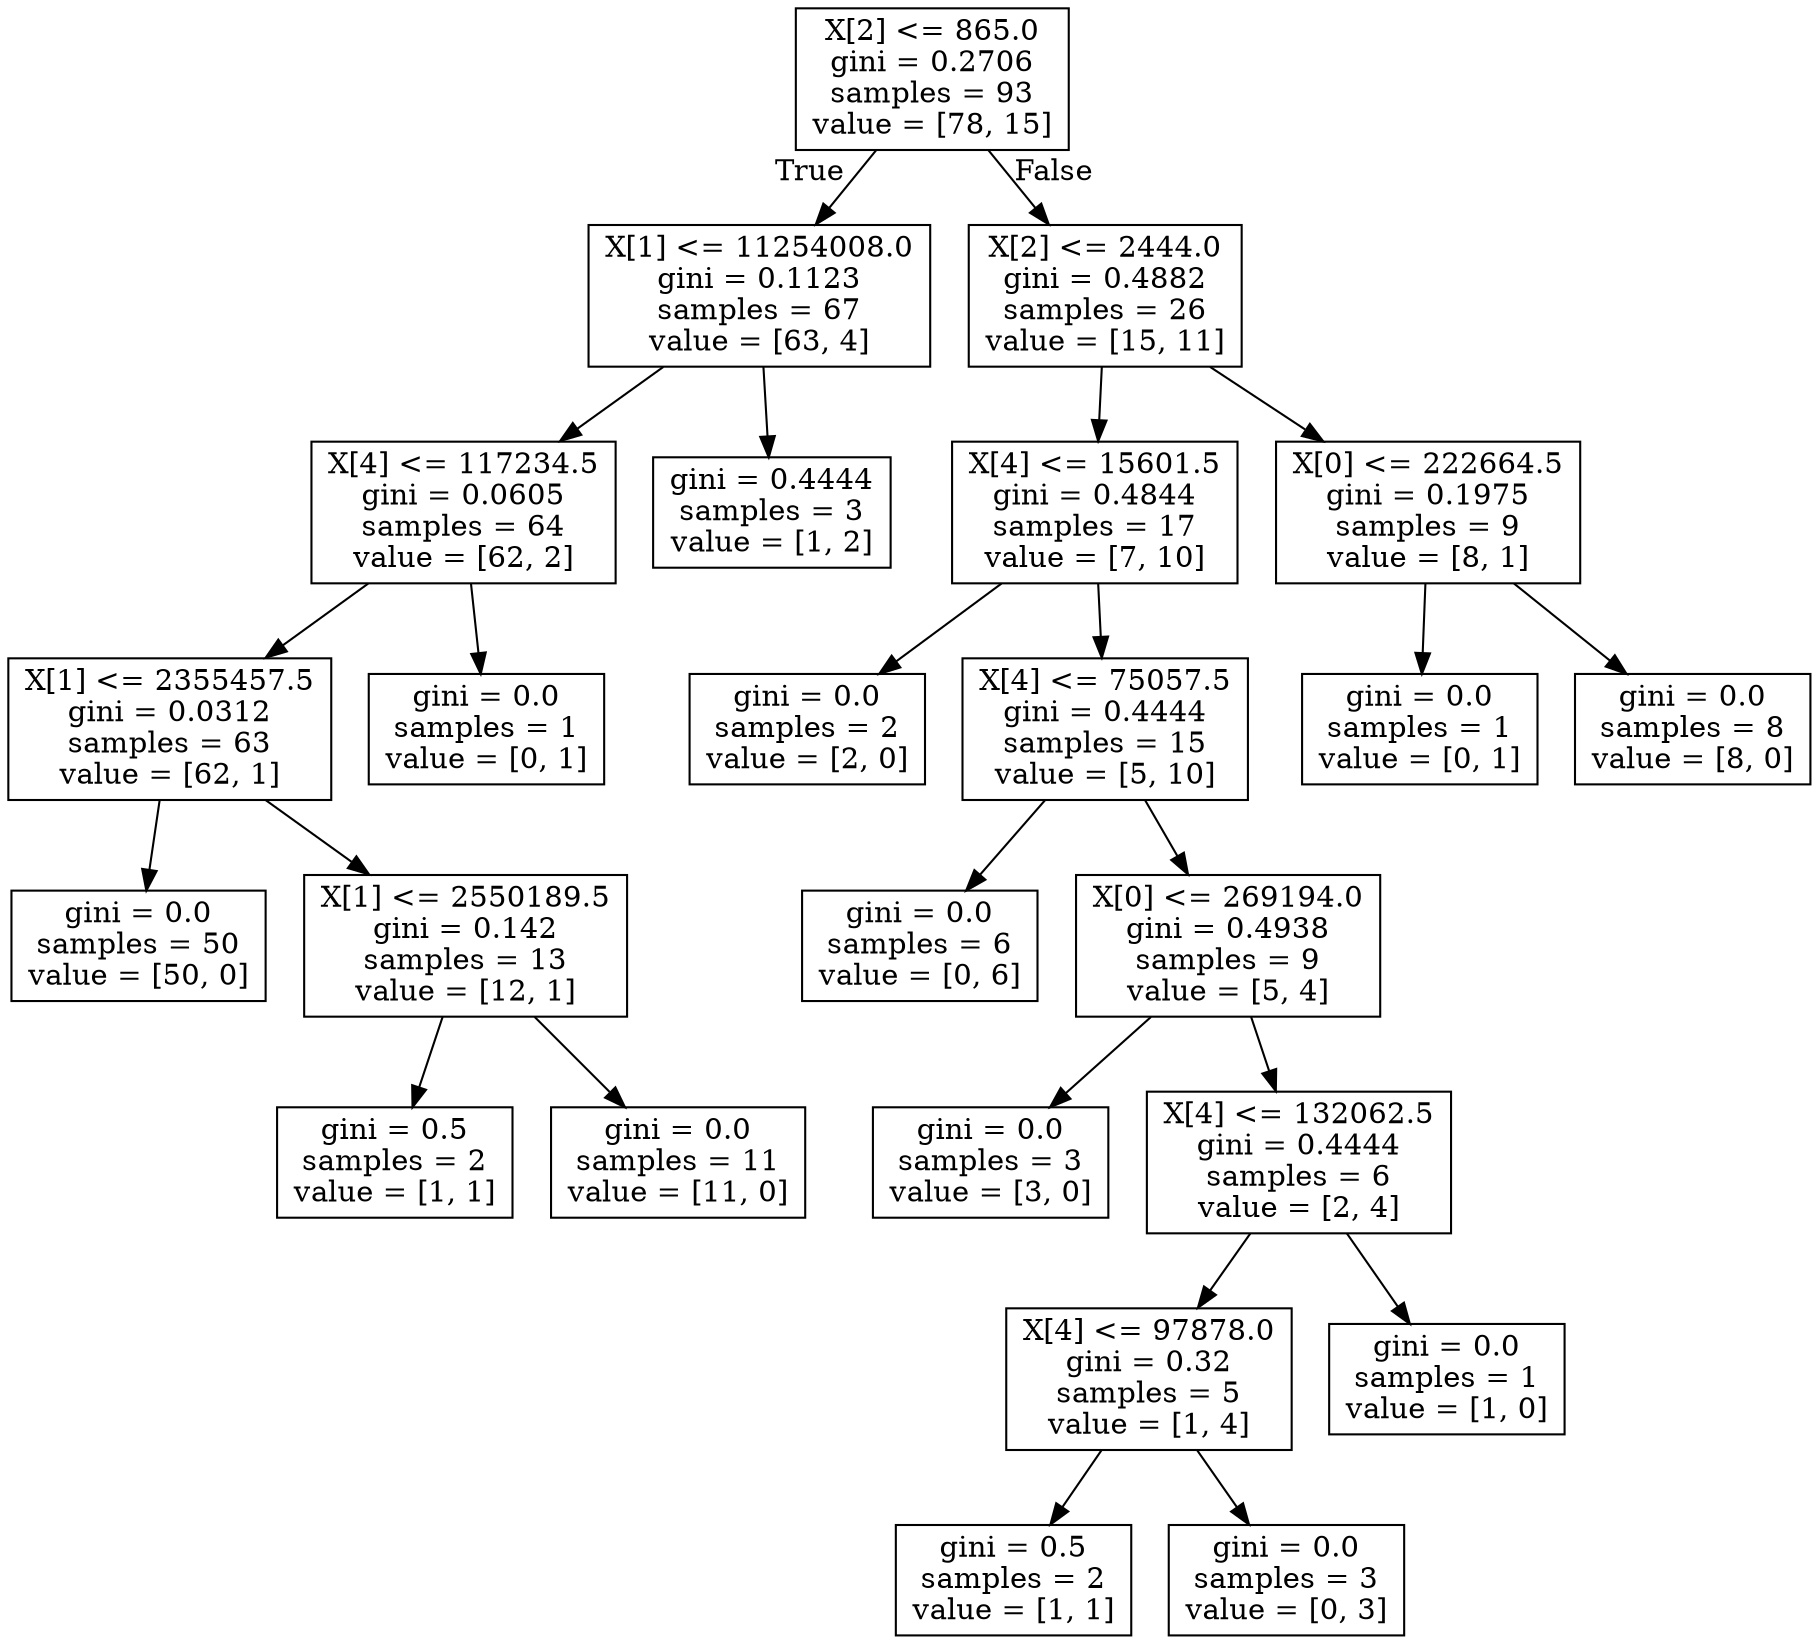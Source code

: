 digraph Tree {
node [shape=box] ;
0 [label="X[2] <= 865.0\ngini = 0.2706\nsamples = 93\nvalue = [78, 15]"] ;
1 [label="X[1] <= 11254008.0\ngini = 0.1123\nsamples = 67\nvalue = [63, 4]"] ;
0 -> 1 [labeldistance=2.5, labelangle=45, headlabel="True"] ;
2 [label="X[4] <= 117234.5\ngini = 0.0605\nsamples = 64\nvalue = [62, 2]"] ;
1 -> 2 ;
3 [label="X[1] <= 2355457.5\ngini = 0.0312\nsamples = 63\nvalue = [62, 1]"] ;
2 -> 3 ;
4 [label="gini = 0.0\nsamples = 50\nvalue = [50, 0]"] ;
3 -> 4 ;
5 [label="X[1] <= 2550189.5\ngini = 0.142\nsamples = 13\nvalue = [12, 1]"] ;
3 -> 5 ;
6 [label="gini = 0.5\nsamples = 2\nvalue = [1, 1]"] ;
5 -> 6 ;
7 [label="gini = 0.0\nsamples = 11\nvalue = [11, 0]"] ;
5 -> 7 ;
8 [label="gini = 0.0\nsamples = 1\nvalue = [0, 1]"] ;
2 -> 8 ;
9 [label="gini = 0.4444\nsamples = 3\nvalue = [1, 2]"] ;
1 -> 9 ;
10 [label="X[2] <= 2444.0\ngini = 0.4882\nsamples = 26\nvalue = [15, 11]"] ;
0 -> 10 [labeldistance=2.5, labelangle=-45, headlabel="False"] ;
11 [label="X[4] <= 15601.5\ngini = 0.4844\nsamples = 17\nvalue = [7, 10]"] ;
10 -> 11 ;
12 [label="gini = 0.0\nsamples = 2\nvalue = [2, 0]"] ;
11 -> 12 ;
13 [label="X[4] <= 75057.5\ngini = 0.4444\nsamples = 15\nvalue = [5, 10]"] ;
11 -> 13 ;
14 [label="gini = 0.0\nsamples = 6\nvalue = [0, 6]"] ;
13 -> 14 ;
15 [label="X[0] <= 269194.0\ngini = 0.4938\nsamples = 9\nvalue = [5, 4]"] ;
13 -> 15 ;
16 [label="gini = 0.0\nsamples = 3\nvalue = [3, 0]"] ;
15 -> 16 ;
17 [label="X[4] <= 132062.5\ngini = 0.4444\nsamples = 6\nvalue = [2, 4]"] ;
15 -> 17 ;
18 [label="X[4] <= 97878.0\ngini = 0.32\nsamples = 5\nvalue = [1, 4]"] ;
17 -> 18 ;
19 [label="gini = 0.5\nsamples = 2\nvalue = [1, 1]"] ;
18 -> 19 ;
20 [label="gini = 0.0\nsamples = 3\nvalue = [0, 3]"] ;
18 -> 20 ;
21 [label="gini = 0.0\nsamples = 1\nvalue = [1, 0]"] ;
17 -> 21 ;
22 [label="X[0] <= 222664.5\ngini = 0.1975\nsamples = 9\nvalue = [8, 1]"] ;
10 -> 22 ;
23 [label="gini = 0.0\nsamples = 1\nvalue = [0, 1]"] ;
22 -> 23 ;
24 [label="gini = 0.0\nsamples = 8\nvalue = [8, 0]"] ;
22 -> 24 ;
}